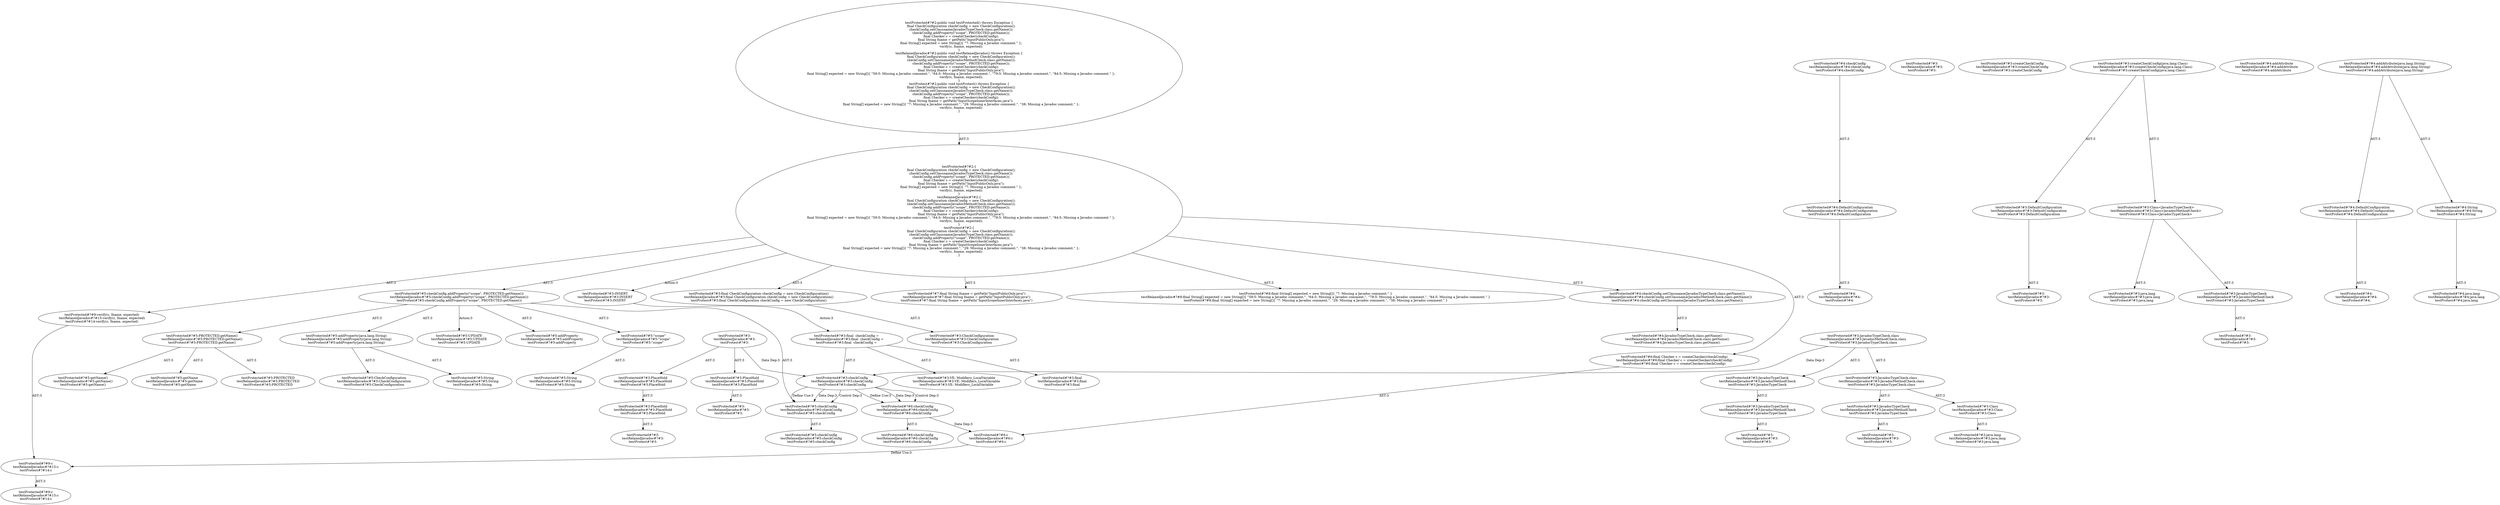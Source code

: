 digraph "Pattern" {
0 [label="testProtected#?#5:UPDATE
testRelaxedJavadoc#?#5:UPDATE
testProtest#?#5:UPDATE" shape=ellipse]
1 [label="testProtected#?#5:checkConfig.addProperty(\"scope\", PROTECTED.getName())
testRelaxedJavadoc#?#5:checkConfig.addProperty(\"scope\", PROTECTED.getName())
testProtest#?#5:checkConfig.addProperty(\"scope\", PROTECTED.getName())" shape=ellipse]
2 [label="testProtected#?#2:\{
    final CheckConfiguration checkConfig = new CheckConfiguration();
    checkConfig.setClassname(JavadocTypeCheck.class.getName());
    checkConfig.addProperty(\"scope\", PROTECTED.getName());
    final Checker c = createChecker(checkConfig);
    final String fname = getPath(\"InputPublicOnly.java\");
    final String[] expected = new String[]\{ \"7: Missing a Javadoc comment.\" \};
    verify(c, fname, expected);
\}
testRelaxedJavadoc#?#2:\{
    final CheckConfiguration checkConfig = new CheckConfiguration();
    checkConfig.setClassname(JavadocMethodCheck.class.getName());
    checkConfig.addProperty(\"scope\", PROTECTED.getName());
    final Checker c = createChecker(checkConfig);
    final String fname = getPath(\"InputPublicOnly.java\");
    final String[] expected = new String[]\{ \"59:5: Missing a Javadoc comment.\", \"64:5: Missing a Javadoc comment.\", \"79:5: Missing a Javadoc comment.\", \"84:5: Missing a Javadoc comment.\" \};
    verify(c, fname, expected);
\}
testProtest#?#2:\{
    final CheckConfiguration checkConfig = new CheckConfiguration();
    checkConfig.setClassname(JavadocTypeCheck.class.getName());
    checkConfig.addProperty(\"scope\", PROTECTED.getName());
    final Checker c = createChecker(checkConfig);
    final String fname = getPath(\"InputScopeInnerInterfaces.java\");
    final String[] expected = new String[]\{ \"7: Missing a Javadoc comment.\", \"29: Missing a Javadoc comment.\", \"38: Missing a Javadoc comment.\" \};
    verify(c, fname, expected);
\}" shape=ellipse]
3 [label="testProtected#?#2:public void testProtected() throws Exception \{
    final CheckConfiguration checkConfig = new CheckConfiguration();
    checkConfig.setClassname(JavadocTypeCheck.class.getName());
    checkConfig.addProperty(\"scope\", PROTECTED.getName());
    final Checker c = createChecker(checkConfig);
    final String fname = getPath(\"InputPublicOnly.java\");
    final String[] expected = new String[]\{ \"7: Missing a Javadoc comment.\" \};
    verify(c, fname, expected);
\}
testRelaxedJavadoc#?#2:public void testRelaxedJavadoc() throws Exception \{
    final CheckConfiguration checkConfig = new CheckConfiguration();
    checkConfig.setClassname(JavadocMethodCheck.class.getName());
    checkConfig.addProperty(\"scope\", PROTECTED.getName());
    final Checker c = createChecker(checkConfig);
    final String fname = getPath(\"InputPublicOnly.java\");
    final String[] expected = new String[]\{ \"59:5: Missing a Javadoc comment.\", \"64:5: Missing a Javadoc comment.\", \"79:5: Missing a Javadoc comment.\", \"84:5: Missing a Javadoc comment.\" \};
    verify(c, fname, expected);
\}
testProtest#?#2:public void testProtest() throws Exception \{
    final CheckConfiguration checkConfig = new CheckConfiguration();
    checkConfig.setClassname(JavadocTypeCheck.class.getName());
    checkConfig.addProperty(\"scope\", PROTECTED.getName());
    final Checker c = createChecker(checkConfig);
    final String fname = getPath(\"InputScopeInnerInterfaces.java\");
    final String[] expected = new String[]\{ \"7: Missing a Javadoc comment.\", \"29: Missing a Javadoc comment.\", \"38: Missing a Javadoc comment.\" \};
    verify(c, fname, expected);
\}" shape=ellipse]
4 [label="testProtected#?#3:final CheckConfiguration checkConfig = new CheckConfiguration()
testRelaxedJavadoc#?#3:final CheckConfiguration checkConfig = new CheckConfiguration()
testProtest#?#3:final CheckConfiguration checkConfig = new CheckConfiguration()" shape=ellipse]
5 [label="testProtected#?#4:checkConfig.setClassname(JavadocTypeCheck.class.getName())
testRelaxedJavadoc#?#4:checkConfig.setClassname(JavadocMethodCheck.class.getName())
testProtest#?#4:checkConfig.setClassname(JavadocTypeCheck.class.getName())" shape=ellipse]
6 [label="testProtected#?#6:final Checker c = createChecker(checkConfig)
testRelaxedJavadoc#?#6:final Checker c = createChecker(checkConfig)
testProtest#?#6:final Checker c = createChecker(checkConfig)" shape=ellipse]
7 [label="testProtected#?#7:final String fname = getPath(\"InputPublicOnly.java\")
testRelaxedJavadoc#?#7:final String fname = getPath(\"InputPublicOnly.java\")
testProtest#?#7:final String fname = getPath(\"InputScopeInnerInterfaces.java\")" shape=ellipse]
8 [label="testProtected#?#8:final String[] expected = new String[]\{ \"7: Missing a Javadoc comment.\" \}
testRelaxedJavadoc#?#8:final String[] expected = new String[]\{ \"59:5: Missing a Javadoc comment.\", \"64:5: Missing a Javadoc comment.\", \"79:5: Missing a Javadoc comment.\", \"84:5: Missing a Javadoc comment.\" \}
testProtest#?#8:final String[] expected = new String[]\{ \"7: Missing a Javadoc comment.\", \"29: Missing a Javadoc comment.\", \"38: Missing a Javadoc comment.\" \}" shape=ellipse]
9 [label="testProtected#?#9:verify(c, fname, expected)
testRelaxedJavadoc#?#15:verify(c, fname, expected)
testProtest#?#14:verify(c, fname, expected)" shape=ellipse]
10 [label="testProtected#?#3:INSERT
testRelaxedJavadoc#?#3:INSERT
testProtest#?#3:INSERT" shape=ellipse]
11 [label="testProtected#?#3:final  checkConfig = 
testRelaxedJavadoc#?#3:final  checkConfig = 
testProtest#?#3:final  checkConfig = " shape=ellipse]
12 [label="testProtected#?#3:checkConfig
testRelaxedJavadoc#?#3:checkConfig
testProtest#?#3:checkConfig" shape=ellipse]
13 [label="testProtected#?#5:checkConfig
testRelaxedJavadoc#?#5:checkConfig
testProtest#?#5:checkConfig" shape=ellipse]
14 [label="testProtected#?#4:checkConfig
testRelaxedJavadoc#?#4:checkConfig
testProtest#?#4:checkConfig" shape=ellipse]
15 [label="testProtected#?#4:DefaultConfiguration
testRelaxedJavadoc#?#4:DefaultConfiguration
testProtest#?#4:DefaultConfiguration" shape=ellipse]
16 [label="testProtected#?#4:
testRelaxedJavadoc#?#4:
testProtest#?#4:" shape=ellipse]
17 [label="testProtected#?#6:checkConfig
testRelaxedJavadoc#?#6:checkConfig
testProtest#?#6:checkConfig" shape=ellipse]
18 [label="testProtected#?#6:checkConfig
testRelaxedJavadoc#?#6:checkConfig
testProtest#?#6:checkConfig" shape=ellipse]
19 [label="testProtected#?#9:c
testRelaxedJavadoc#?#15:c
testProtest#?#14:c" shape=ellipse]
20 [label="testProtected#?#9:c
testRelaxedJavadoc#?#15:c
testProtest#?#14:c" shape=ellipse]
21 [label="testProtected#?#5:checkConfig
testRelaxedJavadoc#?#5:checkConfig
testProtest#?#5:checkConfig" shape=ellipse]
22 [label="testProtected#?#6:c
testRelaxedJavadoc#?#6:c
testProtest#?#6:c" shape=ellipse]
23 [label="testProtected#?#3:CheckConfiguration
testRelaxedJavadoc#?#3:CheckConfiguration
testProtest#?#3:CheckConfiguration" shape=ellipse]
24 [label="testProtected#?#3:
testRelaxedJavadoc#?#3:
testProtest#?#3:" shape=ellipse]
25 [label="testProtected#?#4:JavadocTypeCheck.class.getName()
testRelaxedJavadoc#?#4:JavadocMethodCheck.class.getName()
testProtest#?#4:JavadocTypeCheck.class.getName()" shape=ellipse]
26 [label="testProtected#?#3:createCheckConfig
testRelaxedJavadoc#?#3:createCheckConfig
testProtest#?#3:createCheckConfig" shape=ellipse]
27 [label="testProtected#?#3:
testRelaxedJavadoc#?#3:
testProtest#?#3:" shape=ellipse]
28 [label="testProtected#?#3:PlaceHold
testRelaxedJavadoc#?#3:PlaceHold
testProtest#?#3:PlaceHold" shape=ellipse]
29 [label="testProtected#?#3:
testRelaxedJavadoc#?#3:
testProtest#?#3:" shape=ellipse]
30 [label="testProtected#?#3:PlaceHold
testRelaxedJavadoc#?#3:PlaceHold
testProtest#?#3:PlaceHold" shape=ellipse]
31 [label="testProtected#?#3:PlaceHold
testRelaxedJavadoc#?#3:PlaceHold
testProtest#?#3:PlaceHold" shape=ellipse]
32 [label="testProtected#?#3:
testRelaxedJavadoc#?#3:
testProtest#?#3:" shape=ellipse]
33 [label="testProtected#?#3:createCheckConfig(java.lang.Class)
testRelaxedJavadoc#?#3:createCheckConfig(java.lang.Class)
testProtest#?#3:createCheckConfig(java.lang.Class)" shape=ellipse]
34 [label="testProtected#?#3:DefaultConfiguration
testRelaxedJavadoc#?#3:DefaultConfiguration
testProtest#?#3:DefaultConfiguration" shape=ellipse]
35 [label="testProtected#?#3:
testRelaxedJavadoc#?#3:
testProtest#?#3:" shape=ellipse]
36 [label="testProtected#?#3:Class<JavadocTypeCheck>
testRelaxedJavadoc#?#3:Class<JavadocMethodCheck>
testProtest#?#3:Class<JavadocTypeCheck>" shape=ellipse]
37 [label="testProtected#?#3:java.lang
testRelaxedJavadoc#?#3:java.lang
testProtest#?#3:java.lang" shape=ellipse]
38 [label="testProtected#?#3:JavadocTypeCheck
testRelaxedJavadoc#?#3:JavadocMethodCheck
testProtest#?#3:JavadocTypeCheck" shape=ellipse]
39 [label="testProtected#?#3:
testRelaxedJavadoc#?#3:
testProtest#?#3:" shape=ellipse]
40 [label="testProtected#?#3:JavadocTypeCheck.class
testRelaxedJavadoc#?#3:JavadocMethodCheck.class
testProtest#?#3:JavadocTypeCheck.class" shape=ellipse]
41 [label="testProtected#?#3:JavadocTypeCheck
testRelaxedJavadoc#?#3:JavadocMethodCheck
testProtest#?#3:JavadocTypeCheck" shape=ellipse]
42 [label="testProtected#?#3:JavadocTypeCheck
testRelaxedJavadoc#?#3:JavadocMethodCheck
testProtest#?#3:JavadocTypeCheck" shape=ellipse]
43 [label="testProtected#?#3:
testRelaxedJavadoc#?#3:
testProtest#?#3:" shape=ellipse]
44 [label="testProtected#?#3:JavadocTypeCheck.class
testRelaxedJavadoc#?#3:JavadocMethodCheck.class
testProtest#?#3:JavadocTypeCheck.class" shape=ellipse]
45 [label="testProtected#?#3:JavadocTypeCheck
testRelaxedJavadoc#?#3:JavadocMethodCheck
testProtest#?#3:JavadocTypeCheck" shape=ellipse]
46 [label="testProtected#?#3:
testRelaxedJavadoc#?#3:
testProtest#?#3:" shape=ellipse]
47 [label="testProtected#?#3:Class
testRelaxedJavadoc#?#3:Class
testProtest#?#3:Class" shape=ellipse]
48 [label="testProtected#?#3:java.lang
testRelaxedJavadoc#?#3:java.lang
testProtest#?#3:java.lang" shape=ellipse]
49 [label="testProtected#?#3:VE: Modifiers_LocalVariable
testRelaxedJavadoc#?#3:VE: Modifiers_LocalVariable
testProtest#?#3:VE: Modifiers_LocalVariable" shape=ellipse]
50 [label="testProtected#?#3:final
testRelaxedJavadoc#?#3:final
testProtest#?#3:final" shape=ellipse]
51 [label="testProtected#?#5:addProperty
testRelaxedJavadoc#?#5:addProperty
testProtest#?#5:addProperty" shape=ellipse]
52 [label="testProtected#?#5:addProperty(java.lang.String)
testRelaxedJavadoc#?#5:addProperty(java.lang.String)
testProtest#?#5:addProperty(java.lang.String)" shape=ellipse]
53 [label="testProtected#?#5:CheckConfiguration
testRelaxedJavadoc#?#5:CheckConfiguration
testProtest#?#5:CheckConfiguration" shape=ellipse]
54 [label="testProtected#?#5:String
testRelaxedJavadoc#?#5:String
testProtest#?#5:String" shape=ellipse]
55 [label="testProtected#?#5:\"scope\"
testRelaxedJavadoc#?#5:\"scope\"
testProtest#?#5:\"scope\"" shape=ellipse]
56 [label="testProtected#?#5:String
testRelaxedJavadoc#?#5:String
testProtest#?#5:String" shape=ellipse]
57 [label="testProtected#?#5:PROTECTED.getName()
testRelaxedJavadoc#?#5:PROTECTED.getName()
testProtest#?#5:PROTECTED.getName()" shape=ellipse]
58 [label="testProtected#?#5:getName
testRelaxedJavadoc#?#5:getName
testProtest#?#5:getName" shape=ellipse]
59 [label="testProtected#?#5:PROTECTED
testRelaxedJavadoc#?#5:PROTECTED
testProtest#?#5:PROTECTED" shape=ellipse]
60 [label="testProtected#?#5:getName()
testRelaxedJavadoc#?#5:getName()
testProtest#?#5:getName()" shape=ellipse]
61 [label="testProtected#?#4:addAttribute
testRelaxedJavadoc#?#4:addAttribute
testProtest#?#4:addAttribute" shape=ellipse]
62 [label="testProtected#?#4:addAttribute(java.lang.String)
testRelaxedJavadoc#?#4:addAttribute(java.lang.String)
testProtest#?#4:addAttribute(java.lang.String)" shape=ellipse]
63 [label="testProtected#?#4:DefaultConfiguration
testRelaxedJavadoc#?#4:DefaultConfiguration
testProtest#?#4:DefaultConfiguration" shape=ellipse]
64 [label="testProtected#?#4:
testRelaxedJavadoc#?#4:
testProtest#?#4:" shape=ellipse]
65 [label="testProtected#?#4:String
testRelaxedJavadoc#?#4:String
testProtest#?#4:String" shape=ellipse]
66 [label="testProtected#?#4:java.lang
testRelaxedJavadoc#?#4:java.lang
testProtest#?#4:java.lang" shape=ellipse]
1 -> 0 [label="Action:3"];
1 -> 51 [label="AST:3"];
1 -> 13 [label="AST:3"];
1 -> 52 [label="AST:3"];
1 -> 55 [label="AST:3"];
1 -> 57 [label="AST:3"];
2 -> 1 [label="AST:3"];
2 -> 4 [label="AST:3"];
2 -> 5 [label="AST:3"];
2 -> 6 [label="AST:3"];
2 -> 7 [label="AST:3"];
2 -> 8 [label="AST:3"];
2 -> 9 [label="AST:3"];
2 -> 10 [label="Action:3"];
3 -> 2 [label="AST:3"];
4 -> 23 [label="AST:3"];
5 -> 25 [label="AST:3"];
6 -> 22 [label="AST:3"];
9 -> 19 [label="AST:3"];
10 -> 11 [label="Action:3"];
11 -> 12 [label="AST:3"];
11 -> 49 [label="AST:3"];
11 -> 50 [label="AST:3"];
12 -> 13 [label="Define Use:3"];
12 -> 13 [label="Data Dep:3"];
12 -> 13 [label="Control Dep:3"];
12 -> 17 [label="Define Use:3"];
12 -> 17 [label="Data Dep:3"];
12 -> 17 [label="Control Dep:3"];
13 -> 21 [label="AST:3"];
14 -> 15 [label="AST:3"];
15 -> 16 [label="AST:3"];
17 -> 18 [label="AST:3"];
17 -> 22 [label="Data Dep:3"];
19 -> 20 [label="AST:3"];
22 -> 19 [label="Define Use:3"];
27 -> 12 [label="Data Dep:3"];
27 -> 28 [label="AST:3"];
27 -> 30 [label="AST:3"];
28 -> 29 [label="AST:3"];
30 -> 31 [label="AST:3"];
31 -> 32 [label="AST:3"];
33 -> 34 [label="AST:3"];
33 -> 36 [label="AST:3"];
34 -> 35 [label="AST:3"];
36 -> 37 [label="AST:3"];
36 -> 38 [label="AST:3"];
38 -> 39 [label="AST:3"];
40 -> 12 [label="Data Dep:3"];
40 -> 41 [label="AST:3"];
40 -> 44 [label="AST:3"];
41 -> 42 [label="AST:3"];
42 -> 43 [label="AST:3"];
44 -> 45 [label="AST:3"];
44 -> 47 [label="AST:3"];
45 -> 46 [label="AST:3"];
47 -> 48 [label="AST:3"];
52 -> 53 [label="AST:3"];
52 -> 54 [label="AST:3"];
55 -> 56 [label="AST:3"];
57 -> 58 [label="AST:3"];
57 -> 59 [label="AST:3"];
57 -> 60 [label="AST:3"];
62 -> 63 [label="AST:3"];
62 -> 65 [label="AST:3"];
63 -> 64 [label="AST:3"];
65 -> 66 [label="AST:3"];
}